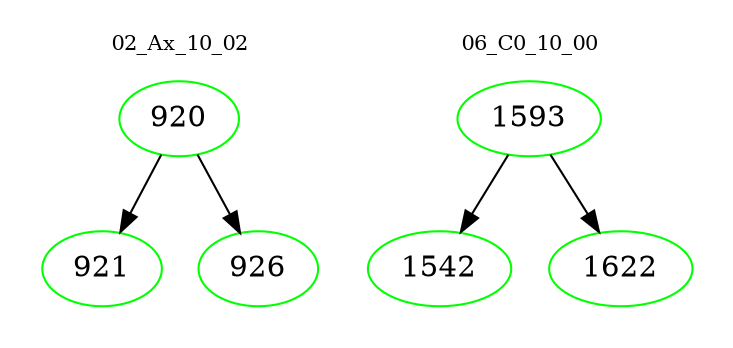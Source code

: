digraph{
subgraph cluster_0 {
color = white
label = "02_Ax_10_02";
fontsize=10;
T0_920 [label="920", color="green"]
T0_920 -> T0_921 [color="black"]
T0_921 [label="921", color="green"]
T0_920 -> T0_926 [color="black"]
T0_926 [label="926", color="green"]
}
subgraph cluster_1 {
color = white
label = "06_C0_10_00";
fontsize=10;
T1_1593 [label="1593", color="green"]
T1_1593 -> T1_1542 [color="black"]
T1_1542 [label="1542", color="green"]
T1_1593 -> T1_1622 [color="black"]
T1_1622 [label="1622", color="green"]
}
}
